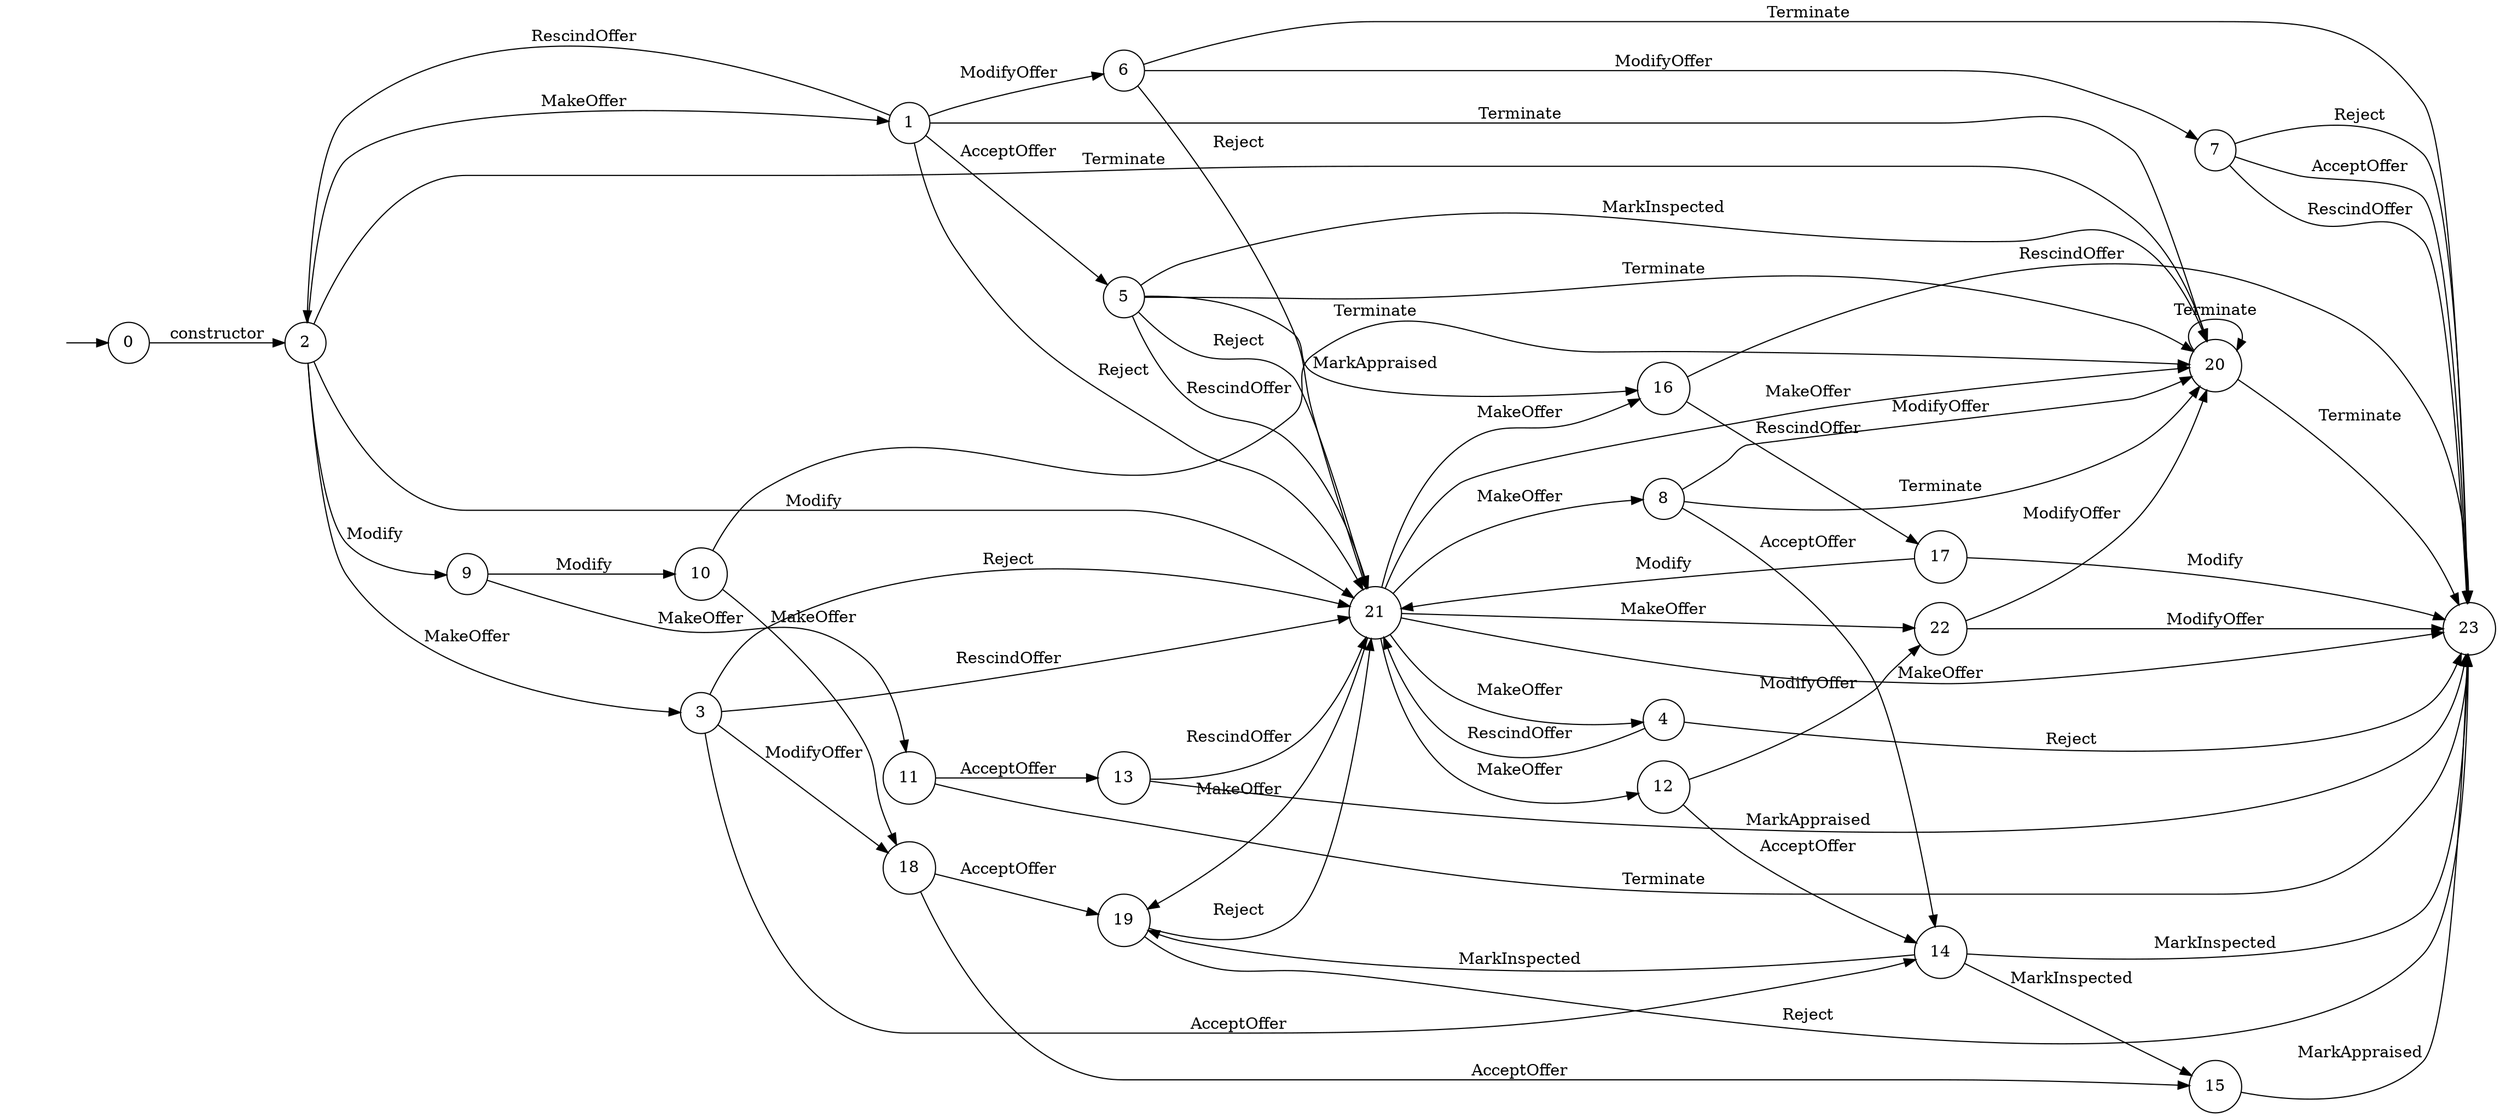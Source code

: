 digraph "Dapp-Automata-data/fuzzer/testnetdata-model-rq1-fix/AssetTransfer/SEKT-1" {
	graph [rankdir=LR]
	"" [label="" shape=plaintext]
	4 [label=4 shape=circle]
	10 [label=10 shape=circle]
	6 [label=6 shape=circle]
	15 [label=15 shape=circle]
	16 [label=16 shape=circle]
	18 [label=18 shape=circle]
	23 [label=23 shape=circle]
	17 [label=17 shape=circle]
	9 [label=9 shape=circle]
	5 [label=5 shape=circle]
	7 [label=7 shape=circle]
	3 [label=3 shape=circle]
	22 [label=22 shape=circle]
	8 [label=8 shape=circle]
	12 [label=12 shape=circle]
	0 [label=0 shape=circle]
	19 [label=19 shape=circle]
	1 [label=1 shape=circle]
	21 [label=21 shape=circle]
	14 [label=14 shape=circle]
	11 [label=11 shape=circle]
	2 [label=2 shape=circle]
	20 [label=20 shape=circle]
	13 [label=13 shape=circle]
	"" -> 0 [label=""]
	1 -> 2 [label=RescindOffer]
	1 -> 5 [label=AcceptOffer]
	1 -> 6 [label=ModifyOffer]
	1 -> 21 [label=Reject]
	1 -> 20 [label=Terminate]
	2 -> 3 [label=MakeOffer]
	2 -> 1 [label=MakeOffer]
	2 -> 9 [label=Modify]
	2 -> 21 [label=Modify]
	2 -> 20 [label=Terminate]
	3 -> 14 [label=AcceptOffer]
	3 -> 18 [label=ModifyOffer]
	3 -> 21 [label=Reject]
	3 -> 21 [label=RescindOffer]
	4 -> 21 [label=RescindOffer]
	4 -> 23 [label=Reject]
	5 -> 21 [label=Reject]
	5 -> 16 [label=MarkAppraised]
	5 -> 21 [label=RescindOffer]
	5 -> 20 [label=MarkInspected]
	5 -> 20 [label=Terminate]
	6 -> 7 [label=ModifyOffer]
	6 -> 21 [label=Reject]
	6 -> 23 [label=Terminate]
	8 -> 14 [label=AcceptOffer]
	8 -> 20 [label=Terminate]
	8 -> 20 [label=ModifyOffer]
	9 -> 10 [label=Modify]
	9 -> 11 [label=MakeOffer]
	10 -> 18 [label=MakeOffer]
	10 -> 20 [label=Terminate]
	11 -> 13 [label=AcceptOffer]
	11 -> 23 [label=Terminate]
	12 -> 14 [label=AcceptOffer]
	12 -> 22 [label=ModifyOffer]
	13 -> 21 [label=RescindOffer]
	13 -> 23 [label=MarkAppraised]
	14 -> 15 [label=MarkInspected]
	14 -> 19 [label=MarkInspected]
	14 -> 23 [label=MarkInspected]
	16 -> 17 [label=RescindOffer]
	16 -> 23 [label=RescindOffer]
	17 -> 23 [label=Modify]
	17 -> 21 [label=Modify]
	18 -> 15 [label=AcceptOffer]
	18 -> 19 [label=AcceptOffer]
	19 -> 23 [label=Reject]
	19 -> 21 [label=Reject]
	20 -> 20 [label=Terminate]
	20 -> 23 [label=Terminate]
	21 -> 4 [label=MakeOffer]
	21 -> 16 [label=MakeOffer]
	21 -> 22 [label=MakeOffer]
	21 -> 8 [label=MakeOffer]
	21 -> 12 [label=MakeOffer]
	21 -> 19 [label=MakeOffer]
	21 -> 20 [label=MakeOffer]
	21 -> 23 [label=MakeOffer]
	22 -> 20 [label=ModifyOffer]
	22 -> 23 [label=ModifyOffer]
	0 -> 2 [label=constructor]
	7 -> 23 [label=Reject]
	7 -> 23 [label=AcceptOffer]
	7 -> 23 [label=RescindOffer]
	15 -> 23 [label=MarkAppraised]
}

